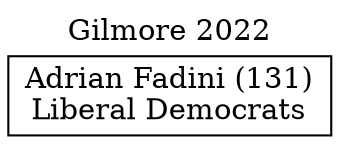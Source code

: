 // House preference flow
digraph "Adrian Fadini (131)_Gilmore_2022" {
	graph [label="Gilmore 2022" labelloc=t mclimit=10]
	node [shape=box]
	"Adrian Fadini (131)" [label="Adrian Fadini (131)
Liberal Democrats"]
}
